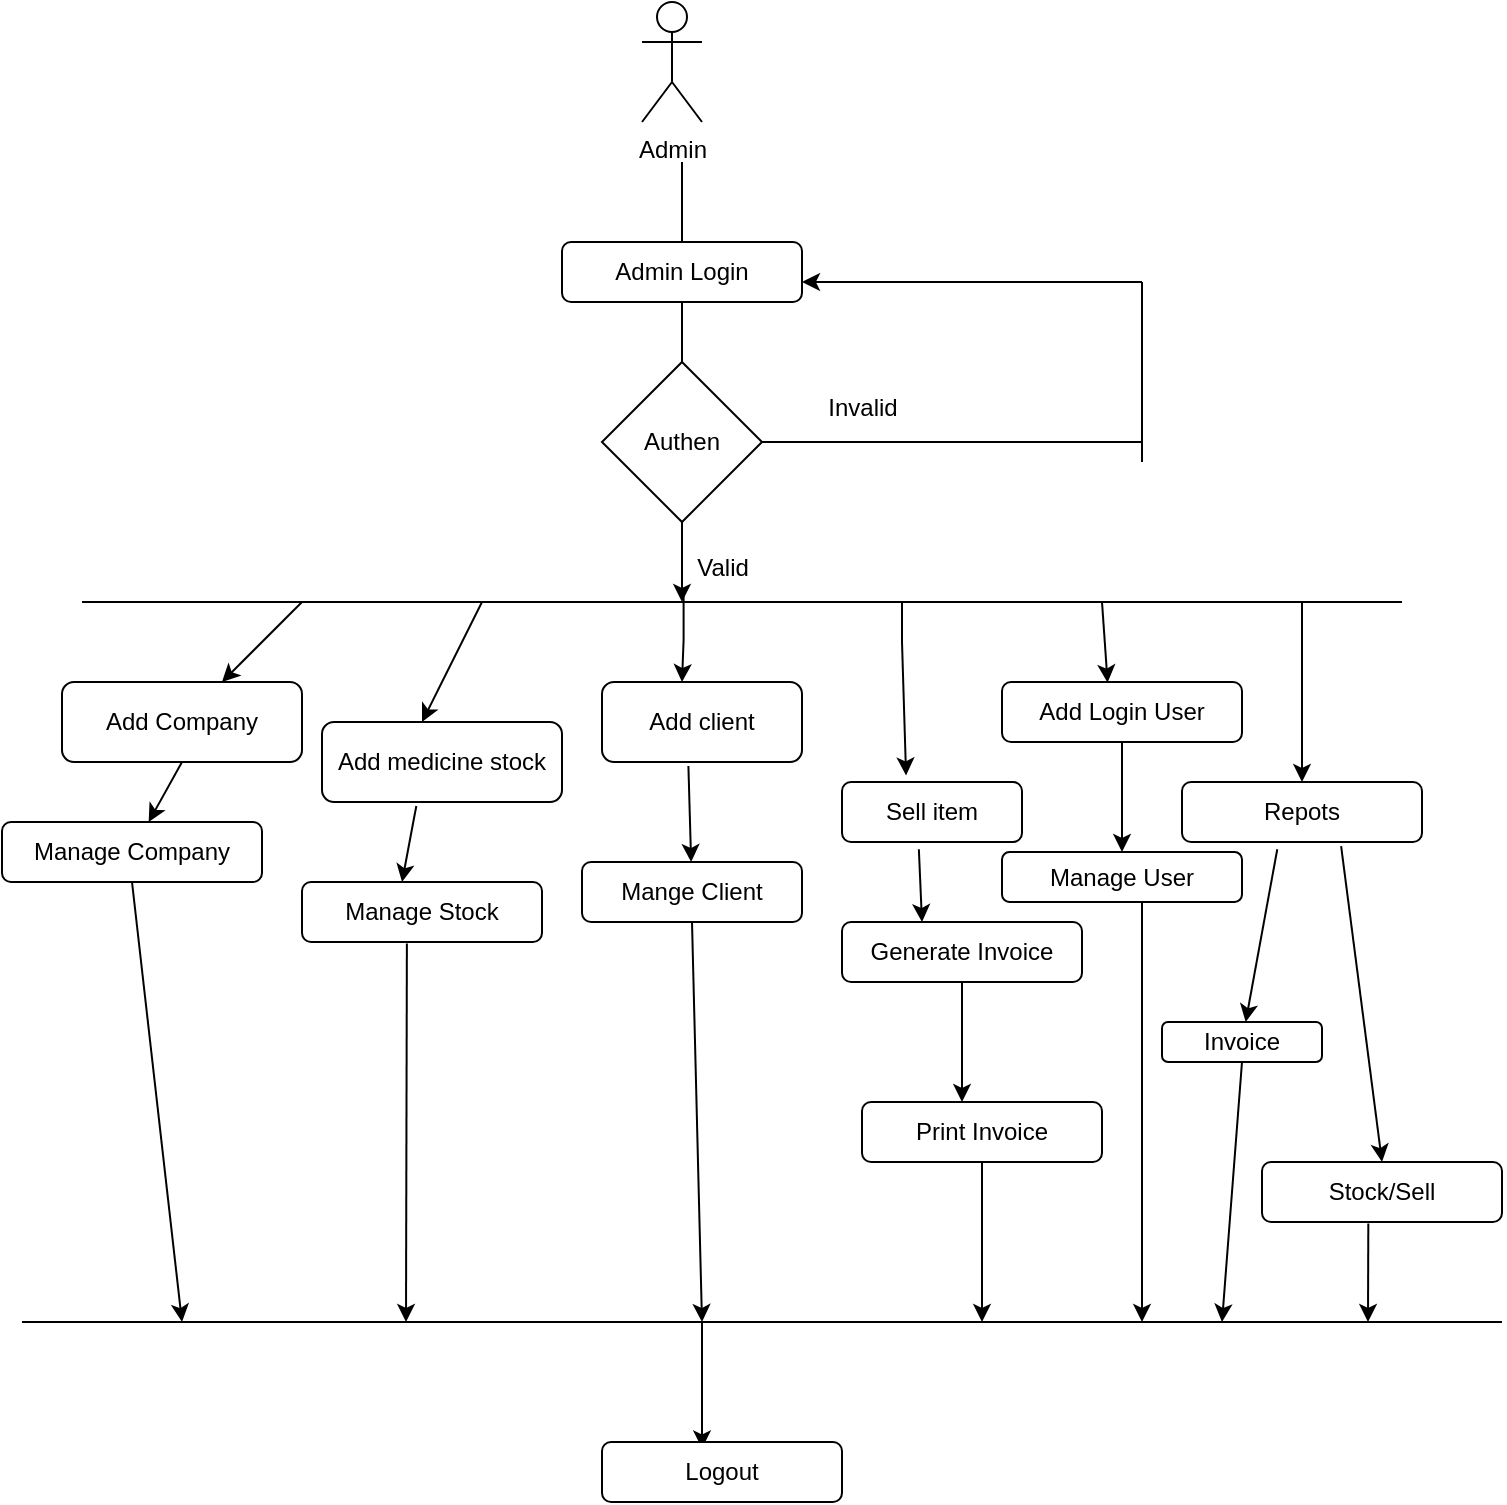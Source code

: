 <mxfile version="22.0.8" type="github">
  <diagram name="Page-1" id="hsxha24DRM0odztyOZ5R">
    <mxGraphModel dx="1050" dy="534" grid="1" gridSize="10" guides="1" tooltips="1" connect="1" arrows="1" fold="1" page="1" pageScale="1" pageWidth="850" pageHeight="1100" math="0" shadow="0">
      <root>
        <mxCell id="0" />
        <mxCell id="1" parent="0" />
        <mxCell id="lAdD7unprJEFnwZolbpN-1" value="Admin" style="shape=umlActor;verticalLabelPosition=bottom;verticalAlign=top;html=1;outlineConnect=0;" vertex="1" parent="1">
          <mxGeometry x="390" y="20" width="30" height="60" as="geometry" />
        </mxCell>
        <mxCell id="lAdD7unprJEFnwZolbpN-3" value="Admin Login" style="rounded=1;whiteSpace=wrap;html=1;" vertex="1" parent="1">
          <mxGeometry x="350" y="140" width="120" height="30" as="geometry" />
        </mxCell>
        <mxCell id="lAdD7unprJEFnwZolbpN-5" value="" style="endArrow=none;html=1;rounded=0;exitX=0.5;exitY=0;exitDx=0;exitDy=0;" edge="1" parent="1" source="lAdD7unprJEFnwZolbpN-3">
          <mxGeometry width="50" height="50" relative="1" as="geometry">
            <mxPoint x="390" y="300" as="sourcePoint" />
            <mxPoint x="410" y="100" as="targetPoint" />
          </mxGeometry>
        </mxCell>
        <mxCell id="lAdD7unprJEFnwZolbpN-6" value="Authen" style="rhombus;whiteSpace=wrap;html=1;" vertex="1" parent="1">
          <mxGeometry x="370" y="200" width="80" height="80" as="geometry" />
        </mxCell>
        <mxCell id="lAdD7unprJEFnwZolbpN-7" value="" style="endArrow=none;html=1;rounded=0;entryX=0.5;entryY=1;entryDx=0;entryDy=0;exitX=0.5;exitY=0;exitDx=0;exitDy=0;" edge="1" parent="1" source="lAdD7unprJEFnwZolbpN-6" target="lAdD7unprJEFnwZolbpN-3">
          <mxGeometry width="50" height="50" relative="1" as="geometry">
            <mxPoint x="390" y="300" as="sourcePoint" />
            <mxPoint x="440" y="250" as="targetPoint" />
          </mxGeometry>
        </mxCell>
        <mxCell id="lAdD7unprJEFnwZolbpN-8" value="" style="endArrow=classic;html=1;rounded=0;exitX=0.5;exitY=1;exitDx=0;exitDy=0;" edge="1" parent="1" source="lAdD7unprJEFnwZolbpN-6">
          <mxGeometry width="50" height="50" relative="1" as="geometry">
            <mxPoint x="390" y="310" as="sourcePoint" />
            <mxPoint x="410" y="320" as="targetPoint" />
          </mxGeometry>
        </mxCell>
        <mxCell id="lAdD7unprJEFnwZolbpN-9" value="" style="endArrow=none;html=1;rounded=0;" edge="1" parent="1">
          <mxGeometry width="50" height="50" relative="1" as="geometry">
            <mxPoint x="110" y="320" as="sourcePoint" />
            <mxPoint x="770" y="320" as="targetPoint" />
          </mxGeometry>
        </mxCell>
        <mxCell id="lAdD7unprJEFnwZolbpN-10" value="" style="endArrow=none;html=1;rounded=0;exitX=1;exitY=0.5;exitDx=0;exitDy=0;" edge="1" parent="1" source="lAdD7unprJEFnwZolbpN-6">
          <mxGeometry width="50" height="50" relative="1" as="geometry">
            <mxPoint x="460" y="240" as="sourcePoint" />
            <mxPoint x="640" y="240" as="targetPoint" />
          </mxGeometry>
        </mxCell>
        <mxCell id="lAdD7unprJEFnwZolbpN-11" value="" style="endArrow=none;html=1;rounded=0;" edge="1" parent="1">
          <mxGeometry width="50" height="50" relative="1" as="geometry">
            <mxPoint x="640" y="250" as="sourcePoint" />
            <mxPoint x="640" y="160" as="targetPoint" />
          </mxGeometry>
        </mxCell>
        <mxCell id="lAdD7unprJEFnwZolbpN-12" value="" style="endArrow=classic;html=1;rounded=0;" edge="1" parent="1">
          <mxGeometry width="50" height="50" relative="1" as="geometry">
            <mxPoint x="640" y="160" as="sourcePoint" />
            <mxPoint x="470" y="160" as="targetPoint" />
          </mxGeometry>
        </mxCell>
        <mxCell id="lAdD7unprJEFnwZolbpN-13" value="Valid" style="text;html=1;align=center;verticalAlign=middle;resizable=0;points=[];autosize=1;strokeColor=none;fillColor=none;" vertex="1" parent="1">
          <mxGeometry x="405" y="288" width="50" height="30" as="geometry" />
        </mxCell>
        <mxCell id="lAdD7unprJEFnwZolbpN-14" value="Invalid" style="text;html=1;align=center;verticalAlign=middle;resizable=0;points=[];autosize=1;strokeColor=none;fillColor=none;" vertex="1" parent="1">
          <mxGeometry x="470" y="208" width="60" height="30" as="geometry" />
        </mxCell>
        <mxCell id="lAdD7unprJEFnwZolbpN-16" value="" style="endArrow=classic;html=1;rounded=0;" edge="1" parent="1" target="lAdD7unprJEFnwZolbpN-17">
          <mxGeometry width="50" height="50" relative="1" as="geometry">
            <mxPoint x="220" y="320" as="sourcePoint" />
            <mxPoint x="170" y="380" as="targetPoint" />
          </mxGeometry>
        </mxCell>
        <mxCell id="lAdD7unprJEFnwZolbpN-17" value="Add Company" style="rounded=1;whiteSpace=wrap;html=1;" vertex="1" parent="1">
          <mxGeometry x="100" y="360" width="120" height="40" as="geometry" />
        </mxCell>
        <mxCell id="lAdD7unprJEFnwZolbpN-18" value="" style="endArrow=classic;html=1;rounded=0;" edge="1" parent="1">
          <mxGeometry width="50" height="50" relative="1" as="geometry">
            <mxPoint x="310" y="320" as="sourcePoint" />
            <mxPoint x="280" y="380" as="targetPoint" />
            <Array as="points">
              <mxPoint x="280" y="380" />
            </Array>
          </mxGeometry>
        </mxCell>
        <mxCell id="lAdD7unprJEFnwZolbpN-19" value="Sell item" style="rounded=1;whiteSpace=wrap;html=1;" vertex="1" parent="1">
          <mxGeometry x="490" y="410" width="90" height="30" as="geometry" />
        </mxCell>
        <mxCell id="lAdD7unprJEFnwZolbpN-24" style="edgeStyle=orthogonalEdgeStyle;rounded=0;orthogonalLoop=1;jettySize=auto;html=1;exitX=0.116;exitY=0.973;exitDx=0;exitDy=0;exitPerimeter=0;" edge="1" parent="1" source="lAdD7unprJEFnwZolbpN-13">
          <mxGeometry relative="1" as="geometry">
            <mxPoint x="410" y="360" as="targetPoint" />
            <mxPoint x="440" y="330" as="sourcePoint" />
          </mxGeometry>
        </mxCell>
        <mxCell id="lAdD7unprJEFnwZolbpN-20" value="Add client" style="rounded=1;whiteSpace=wrap;html=1;" vertex="1" parent="1">
          <mxGeometry x="370" y="360" width="100" height="40" as="geometry" />
        </mxCell>
        <mxCell id="lAdD7unprJEFnwZolbpN-21" value="Add medicine stock" style="rounded=1;whiteSpace=wrap;html=1;" vertex="1" parent="1">
          <mxGeometry x="230" y="380" width="120" height="40" as="geometry" />
        </mxCell>
        <mxCell id="lAdD7unprJEFnwZolbpN-25" value="" style="endArrow=classic;html=1;rounded=0;entryX=0.356;entryY=-0.11;entryDx=0;entryDy=0;entryPerimeter=0;" edge="1" parent="1" target="lAdD7unprJEFnwZolbpN-19">
          <mxGeometry width="50" height="50" relative="1" as="geometry">
            <mxPoint x="540" y="320" as="sourcePoint" />
            <mxPoint x="430" y="340" as="targetPoint" />
            <Array as="points">
              <mxPoint x="520" y="320" />
              <mxPoint x="520" y="340" />
            </Array>
          </mxGeometry>
        </mxCell>
        <mxCell id="lAdD7unprJEFnwZolbpN-26" value="Add Login User" style="rounded=1;whiteSpace=wrap;html=1;" vertex="1" parent="1">
          <mxGeometry x="570" y="360" width="120" height="30" as="geometry" />
        </mxCell>
        <mxCell id="lAdD7unprJEFnwZolbpN-28" value="" style="endArrow=classic;html=1;rounded=0;entryX=0.44;entryY=0.01;entryDx=0;entryDy=0;entryPerimeter=0;" edge="1" parent="1" target="lAdD7unprJEFnwZolbpN-26">
          <mxGeometry width="50" height="50" relative="1" as="geometry">
            <mxPoint x="620" y="320" as="sourcePoint" />
            <mxPoint x="660" y="310" as="targetPoint" />
          </mxGeometry>
        </mxCell>
        <mxCell id="lAdD7unprJEFnwZolbpN-30" value="Repots" style="rounded=1;whiteSpace=wrap;html=1;" vertex="1" parent="1">
          <mxGeometry x="660" y="410" width="120" height="30" as="geometry" />
        </mxCell>
        <mxCell id="lAdD7unprJEFnwZolbpN-32" value="" style="endArrow=classic;html=1;rounded=0;entryX=0.5;entryY=0;entryDx=0;entryDy=0;" edge="1" parent="1" target="lAdD7unprJEFnwZolbpN-30">
          <mxGeometry width="50" height="50" relative="1" as="geometry">
            <mxPoint x="720" y="320" as="sourcePoint" />
            <mxPoint x="430" y="340" as="targetPoint" />
          </mxGeometry>
        </mxCell>
        <mxCell id="lAdD7unprJEFnwZolbpN-33" value="" style="endArrow=classic;html=1;rounded=0;exitX=0.5;exitY=1;exitDx=0;exitDy=0;" edge="1" parent="1" source="lAdD7unprJEFnwZolbpN-17" target="lAdD7unprJEFnwZolbpN-34">
          <mxGeometry width="50" height="50" relative="1" as="geometry">
            <mxPoint x="380" y="480" as="sourcePoint" />
            <mxPoint x="160" y="460" as="targetPoint" />
          </mxGeometry>
        </mxCell>
        <mxCell id="lAdD7unprJEFnwZolbpN-34" value="Manage Company" style="rounded=1;whiteSpace=wrap;html=1;" vertex="1" parent="1">
          <mxGeometry x="70" y="430" width="130" height="30" as="geometry" />
        </mxCell>
        <mxCell id="lAdD7unprJEFnwZolbpN-35" value="" style="endArrow=classic;html=1;rounded=0;exitX=0.393;exitY=1.05;exitDx=0;exitDy=0;exitPerimeter=0;" edge="1" parent="1" source="lAdD7unprJEFnwZolbpN-21">
          <mxGeometry width="50" height="50" relative="1" as="geometry">
            <mxPoint x="370" y="430" as="sourcePoint" />
            <mxPoint x="270" y="460" as="targetPoint" />
          </mxGeometry>
        </mxCell>
        <mxCell id="lAdD7unprJEFnwZolbpN-36" value="Manage Stock" style="rounded=1;whiteSpace=wrap;html=1;" vertex="1" parent="1">
          <mxGeometry x="220" y="460" width="120" height="30" as="geometry" />
        </mxCell>
        <mxCell id="lAdD7unprJEFnwZolbpN-37" value="" style="endArrow=classic;html=1;rounded=0;exitX=0.432;exitY=1.05;exitDx=0;exitDy=0;exitPerimeter=0;" edge="1" parent="1" source="lAdD7unprJEFnwZolbpN-20" target="lAdD7unprJEFnwZolbpN-38">
          <mxGeometry width="50" height="50" relative="1" as="geometry">
            <mxPoint x="370" y="440" as="sourcePoint" />
            <mxPoint x="410" y="480" as="targetPoint" />
          </mxGeometry>
        </mxCell>
        <mxCell id="lAdD7unprJEFnwZolbpN-38" value="Mange Client" style="rounded=1;whiteSpace=wrap;html=1;" vertex="1" parent="1">
          <mxGeometry x="360" y="450" width="110" height="30" as="geometry" />
        </mxCell>
        <mxCell id="lAdD7unprJEFnwZolbpN-39" value="" style="endArrow=classic;html=1;rounded=0;exitX=0.427;exitY=1.12;exitDx=0;exitDy=0;exitPerimeter=0;" edge="1" parent="1" source="lAdD7unprJEFnwZolbpN-19">
          <mxGeometry width="50" height="50" relative="1" as="geometry">
            <mxPoint x="370" y="390" as="sourcePoint" />
            <mxPoint x="530" y="480" as="targetPoint" />
          </mxGeometry>
        </mxCell>
        <mxCell id="lAdD7unprJEFnwZolbpN-41" value="Generate Invoice" style="rounded=1;whiteSpace=wrap;html=1;" vertex="1" parent="1">
          <mxGeometry x="490" y="480" width="120" height="30" as="geometry" />
        </mxCell>
        <mxCell id="lAdD7unprJEFnwZolbpN-42" value="" style="endArrow=classic;html=1;rounded=0;exitX=0.5;exitY=1;exitDx=0;exitDy=0;" edge="1" parent="1" source="lAdD7unprJEFnwZolbpN-41">
          <mxGeometry width="50" height="50" relative="1" as="geometry">
            <mxPoint x="360" y="530" as="sourcePoint" />
            <mxPoint x="550" y="570" as="targetPoint" />
          </mxGeometry>
        </mxCell>
        <mxCell id="lAdD7unprJEFnwZolbpN-43" value="Print Invoice" style="rounded=1;whiteSpace=wrap;html=1;" vertex="1" parent="1">
          <mxGeometry x="500" y="570" width="120" height="30" as="geometry" />
        </mxCell>
        <mxCell id="lAdD7unprJEFnwZolbpN-44" value="" style="endArrow=classic;html=1;rounded=0;exitX=0.5;exitY=1;exitDx=0;exitDy=0;" edge="1" parent="1" source="lAdD7unprJEFnwZolbpN-34">
          <mxGeometry width="50" height="50" relative="1" as="geometry">
            <mxPoint x="360" y="470" as="sourcePoint" />
            <mxPoint x="160" y="680" as="targetPoint" />
          </mxGeometry>
        </mxCell>
        <mxCell id="lAdD7unprJEFnwZolbpN-45" value="" style="endArrow=classic;html=1;rounded=0;exitX=0.437;exitY=1.027;exitDx=0;exitDy=0;exitPerimeter=0;" edge="1" parent="1" source="lAdD7unprJEFnwZolbpN-36">
          <mxGeometry width="50" height="50" relative="1" as="geometry">
            <mxPoint x="390" y="470" as="sourcePoint" />
            <mxPoint x="272" y="680" as="targetPoint" />
          </mxGeometry>
        </mxCell>
        <mxCell id="lAdD7unprJEFnwZolbpN-46" value="" style="endArrow=classic;html=1;rounded=0;exitX=0.5;exitY=1;exitDx=0;exitDy=0;" edge="1" parent="1" source="lAdD7unprJEFnwZolbpN-38">
          <mxGeometry width="50" height="50" relative="1" as="geometry">
            <mxPoint x="390" y="560" as="sourcePoint" />
            <mxPoint x="420" y="680" as="targetPoint" />
          </mxGeometry>
        </mxCell>
        <mxCell id="lAdD7unprJEFnwZolbpN-47" value="" style="endArrow=classic;html=1;rounded=0;exitX=0.5;exitY=1;exitDx=0;exitDy=0;" edge="1" parent="1" source="lAdD7unprJEFnwZolbpN-26" target="lAdD7unprJEFnwZolbpN-49">
          <mxGeometry width="50" height="50" relative="1" as="geometry">
            <mxPoint x="390" y="560" as="sourcePoint" />
            <mxPoint x="630" y="450" as="targetPoint" />
          </mxGeometry>
        </mxCell>
        <mxCell id="lAdD7unprJEFnwZolbpN-48" value="" style="endArrow=classic;html=1;rounded=0;exitX=0.5;exitY=1;exitDx=0;exitDy=0;" edge="1" parent="1" source="lAdD7unprJEFnwZolbpN-43">
          <mxGeometry width="50" height="50" relative="1" as="geometry">
            <mxPoint x="390" y="560" as="sourcePoint" />
            <mxPoint x="560" y="680" as="targetPoint" />
          </mxGeometry>
        </mxCell>
        <mxCell id="lAdD7unprJEFnwZolbpN-49" value="Manage User" style="rounded=1;whiteSpace=wrap;html=1;" vertex="1" parent="1">
          <mxGeometry x="570" y="445" width="120" height="25" as="geometry" />
        </mxCell>
        <mxCell id="lAdD7unprJEFnwZolbpN-50" value="" style="endArrow=classic;html=1;rounded=0;exitX=0.5;exitY=1;exitDx=0;exitDy=0;" edge="1" parent="1">
          <mxGeometry width="50" height="50" relative="1" as="geometry">
            <mxPoint x="640" y="470" as="sourcePoint" />
            <mxPoint x="640" y="680" as="targetPoint" />
          </mxGeometry>
        </mxCell>
        <mxCell id="lAdD7unprJEFnwZolbpN-51" value="" style="endArrow=classic;html=1;rounded=0;exitX=0.397;exitY=1.12;exitDx=0;exitDy=0;exitPerimeter=0;" edge="1" parent="1" source="lAdD7unprJEFnwZolbpN-30" target="lAdD7unprJEFnwZolbpN-52">
          <mxGeometry width="50" height="50" relative="1" as="geometry">
            <mxPoint x="390" y="560" as="sourcePoint" />
            <mxPoint x="690" y="560" as="targetPoint" />
          </mxGeometry>
        </mxCell>
        <mxCell id="lAdD7unprJEFnwZolbpN-52" value="Invoice" style="rounded=1;whiteSpace=wrap;html=1;" vertex="1" parent="1">
          <mxGeometry x="650" y="530" width="80" height="20" as="geometry" />
        </mxCell>
        <mxCell id="lAdD7unprJEFnwZolbpN-53" value="" style="endArrow=classic;html=1;rounded=0;exitX=0.663;exitY=1.067;exitDx=0;exitDy=0;exitPerimeter=0;" edge="1" parent="1" source="lAdD7unprJEFnwZolbpN-30">
          <mxGeometry width="50" height="50" relative="1" as="geometry">
            <mxPoint x="390" y="560" as="sourcePoint" />
            <mxPoint x="760" y="600" as="targetPoint" />
          </mxGeometry>
        </mxCell>
        <mxCell id="lAdD7unprJEFnwZolbpN-54" value="Stock/Sell" style="rounded=1;whiteSpace=wrap;html=1;" vertex="1" parent="1">
          <mxGeometry x="700" y="600" width="120" height="30" as="geometry" />
        </mxCell>
        <mxCell id="lAdD7unprJEFnwZolbpN-55" value="" style="endArrow=classic;html=1;rounded=0;exitX=0.5;exitY=1;exitDx=0;exitDy=0;" edge="1" parent="1" source="lAdD7unprJEFnwZolbpN-52">
          <mxGeometry width="50" height="50" relative="1" as="geometry">
            <mxPoint x="390" y="560" as="sourcePoint" />
            <mxPoint x="680" y="680" as="targetPoint" />
          </mxGeometry>
        </mxCell>
        <mxCell id="lAdD7unprJEFnwZolbpN-56" value="" style="endArrow=classic;html=1;rounded=0;exitX=0.443;exitY=1.027;exitDx=0;exitDy=0;exitPerimeter=0;" edge="1" parent="1" source="lAdD7unprJEFnwZolbpN-54">
          <mxGeometry width="50" height="50" relative="1" as="geometry">
            <mxPoint x="390" y="560" as="sourcePoint" />
            <mxPoint x="753" y="680" as="targetPoint" />
          </mxGeometry>
        </mxCell>
        <mxCell id="lAdD7unprJEFnwZolbpN-57" value="" style="endArrow=none;html=1;rounded=0;" edge="1" parent="1">
          <mxGeometry width="50" height="50" relative="1" as="geometry">
            <mxPoint x="80" y="680" as="sourcePoint" />
            <mxPoint x="820" y="680" as="targetPoint" />
          </mxGeometry>
        </mxCell>
        <mxCell id="lAdD7unprJEFnwZolbpN-58" value="" style="endArrow=classic;html=1;rounded=0;" edge="1" parent="1">
          <mxGeometry width="50" height="50" relative="1" as="geometry">
            <mxPoint x="420" y="680" as="sourcePoint" />
            <mxPoint x="420" y="743.2" as="targetPoint" />
          </mxGeometry>
        </mxCell>
        <mxCell id="lAdD7unprJEFnwZolbpN-59" value="Logout" style="rounded=1;whiteSpace=wrap;html=1;" vertex="1" parent="1">
          <mxGeometry x="370" y="740" width="120" height="30" as="geometry" />
        </mxCell>
      </root>
    </mxGraphModel>
  </diagram>
</mxfile>
